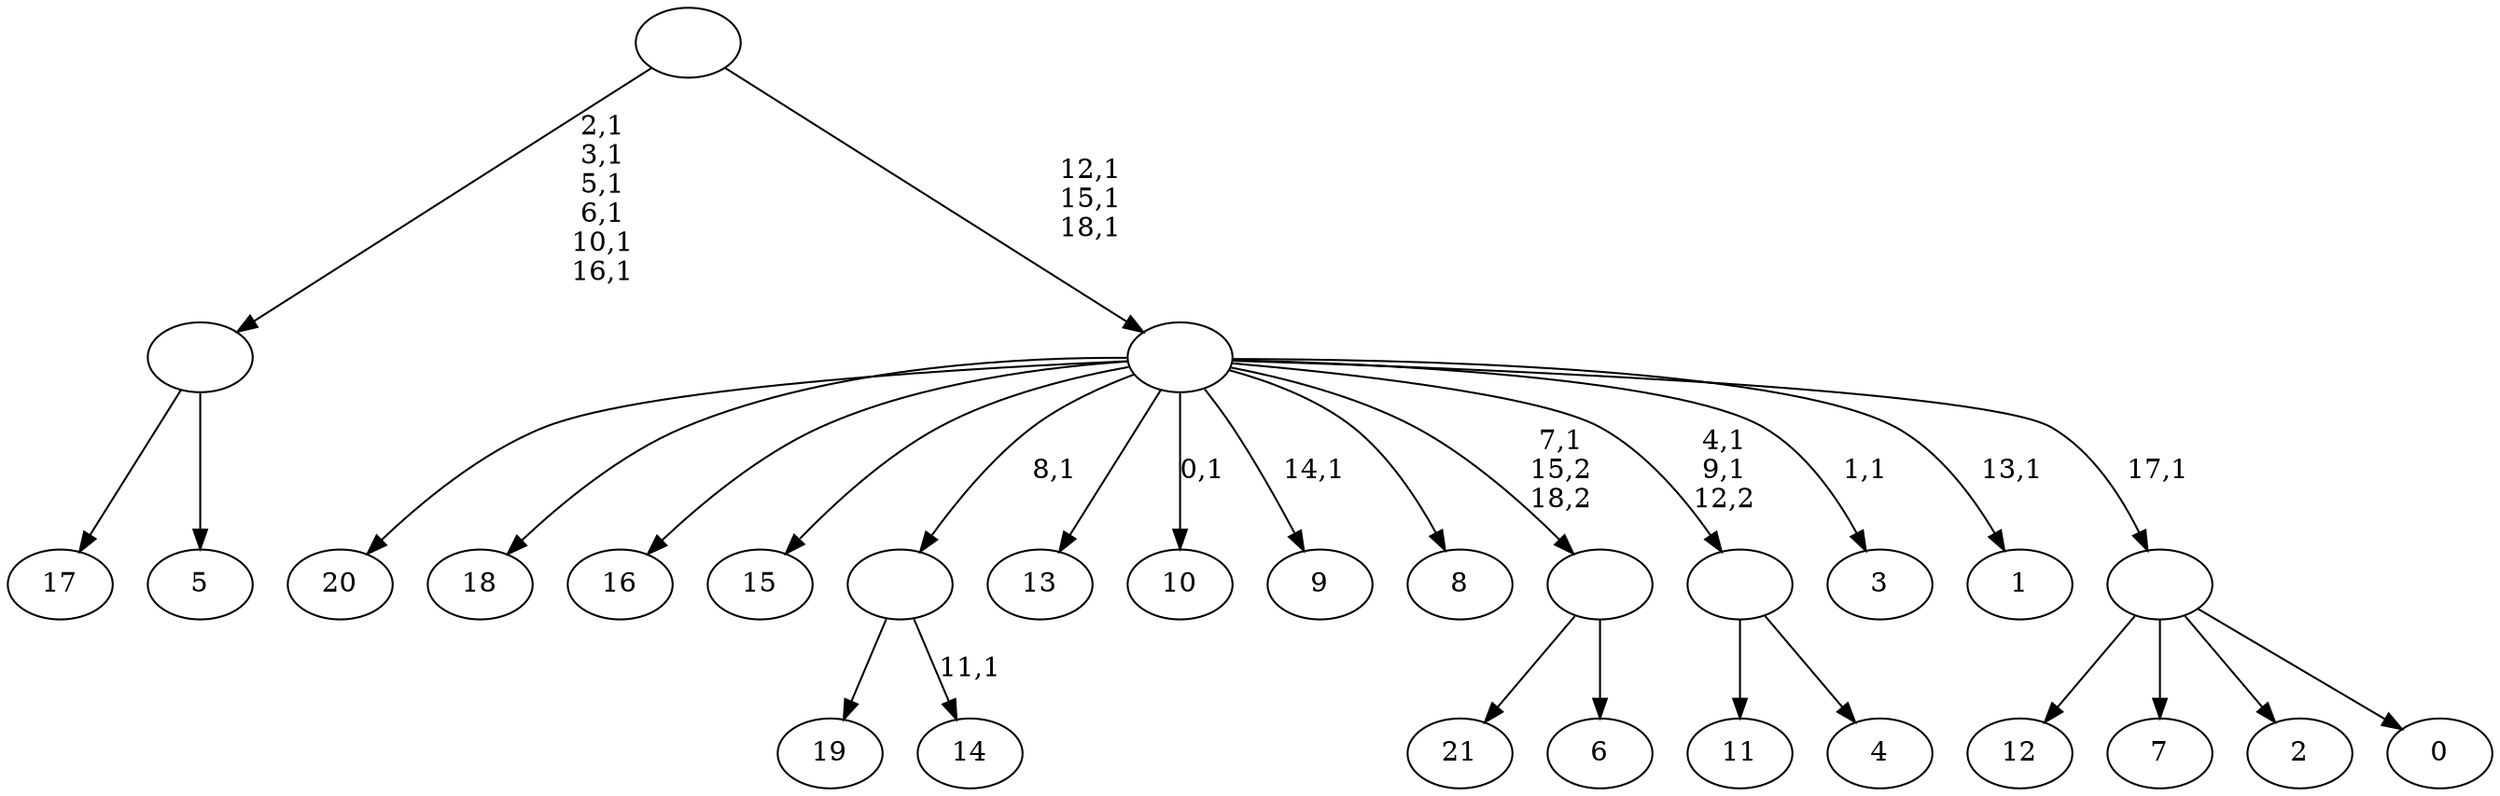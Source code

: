 digraph T {
	41 [label="21"]
	40 [label="20"]
	39 [label="19"]
	38 [label="18"]
	37 [label="17"]
	36 [label="16"]
	35 [label="15"]
	34 [label="14"]
	32 [label=""]
	31 [label="13"]
	30 [label="12"]
	29 [label="11"]
	28 [label="10"]
	26 [label="9"]
	24 [label="8"]
	23 [label="7"]
	22 [label="6"]
	21 [label=""]
	20 [label="5"]
	19 [label=""]
	13 [label="4"]
	12 [label=""]
	10 [label="3"]
	8 [label="2"]
	7 [label="1"]
	5 [label="0"]
	4 [label=""]
	3 [label=""]
	0 [label=""]
	32 -> 34 [label="11,1"]
	32 -> 39 [label=""]
	21 -> 41 [label=""]
	21 -> 22 [label=""]
	19 -> 37 [label=""]
	19 -> 20 [label=""]
	12 -> 29 [label=""]
	12 -> 13 [label=""]
	4 -> 30 [label=""]
	4 -> 23 [label=""]
	4 -> 8 [label=""]
	4 -> 5 [label=""]
	3 -> 7 [label="13,1"]
	3 -> 10 [label="1,1"]
	3 -> 12 [label="4,1\n9,1\n12,2"]
	3 -> 26 [label="14,1"]
	3 -> 28 [label="0,1"]
	3 -> 40 [label=""]
	3 -> 38 [label=""]
	3 -> 36 [label=""]
	3 -> 35 [label=""]
	3 -> 32 [label="8,1"]
	3 -> 31 [label=""]
	3 -> 24 [label=""]
	3 -> 21 [label="7,1\n15,2\n18,2"]
	3 -> 4 [label="17,1"]
	0 -> 3 [label="12,1\n15,1\n18,1"]
	0 -> 19 [label="2,1\n3,1\n5,1\n6,1\n10,1\n16,1"]
}

